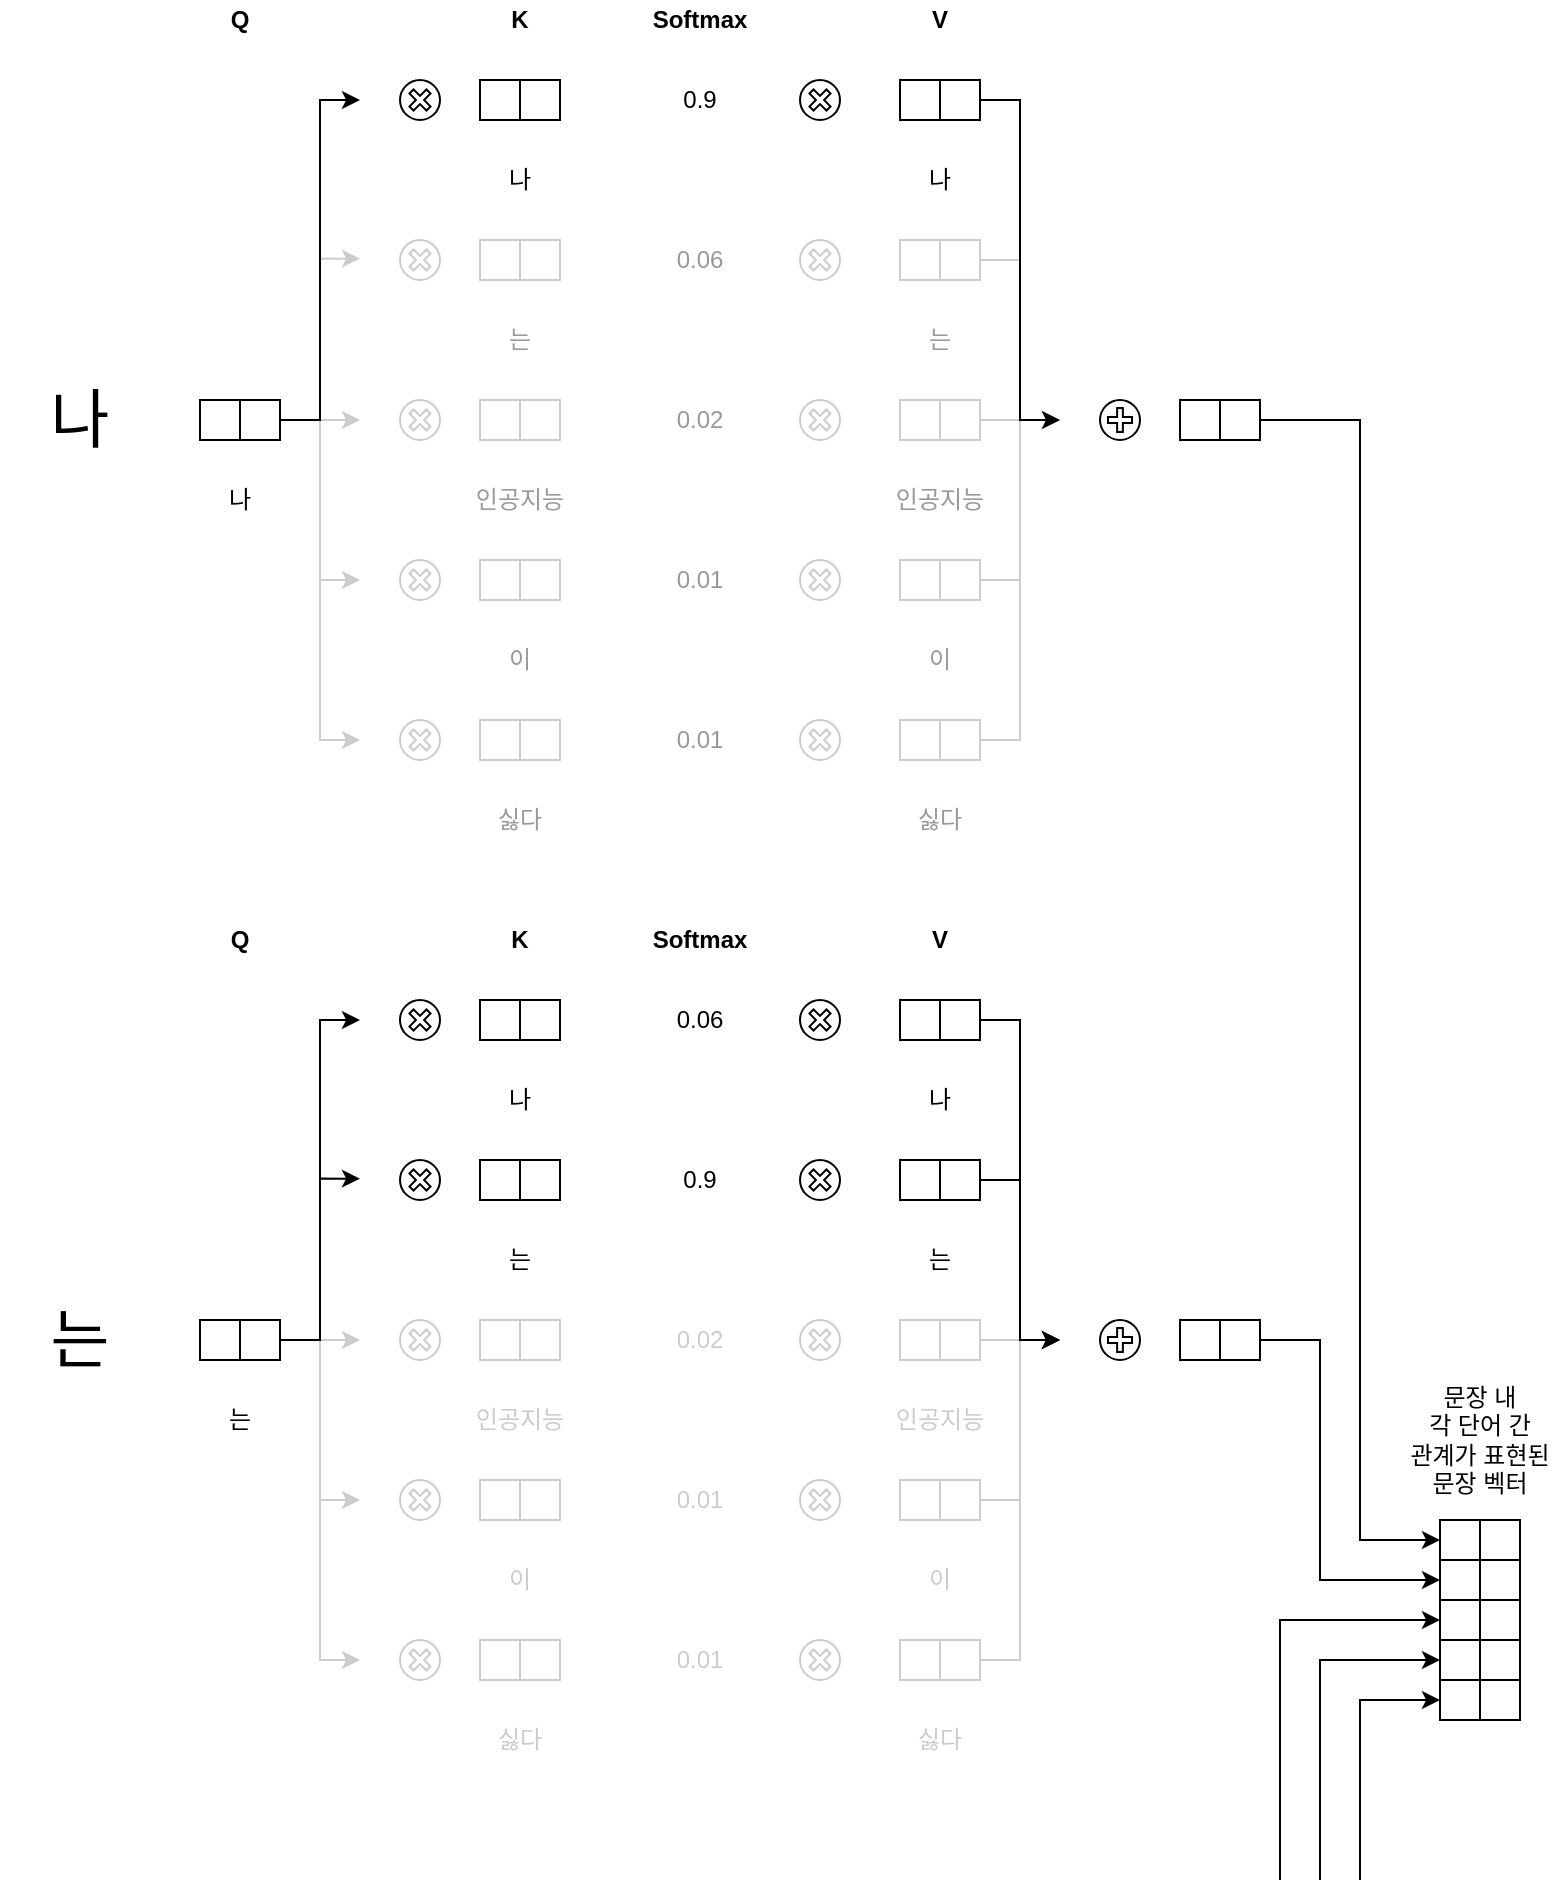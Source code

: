 <mxfile version="12.9.12"><diagram id="gSFtgMqGi9ohHK26Lygv" name="Page-1"><mxGraphModel dx="1527" dy="343" grid="1" gridSize="10" guides="1" tooltips="1" connect="1" arrows="1" fold="1" page="1" pageScale="1" pageWidth="850" pageHeight="1100" math="0" shadow="0"><root><mxCell id="0"/><mxCell id="1" parent="0"/><mxCell id="Qm2T9JlyRPmXL9uz5Jr--377" style="edgeStyle=orthogonalEdgeStyle;rounded=0;orthogonalLoop=1;jettySize=auto;html=1;exitX=1;exitY=0.5;exitDx=0;exitDy=0;entryX=0;entryY=0.5;entryDx=0;entryDy=0;fontColor=#B3B3B3;" parent="1" source="Qm2T9JlyRPmXL9uz5Jr--237" target="Qm2T9JlyRPmXL9uz5Jr--498" edge="1"><mxGeometry relative="1" as="geometry"><mxPoint x="650" y="930" as="targetPoint"/><Array as="points"><mxPoint x="620" y="1050"/><mxPoint x="620" y="1170"/></Array></mxGeometry></mxCell><mxCell id="Qm2T9JlyRPmXL9uz5Jr--313" value="" style="rounded=0;whiteSpace=wrap;html=1;fillColor=#FFFFFF;" parent="1" vertex="1"><mxGeometry x="200" y="420" width="20" height="20" as="geometry"/></mxCell><mxCell id="Qm2T9JlyRPmXL9uz5Jr--314" value="" style="rounded=0;whiteSpace=wrap;html=1;" parent="1" vertex="1"><mxGeometry x="220" y="420" width="20" height="20" as="geometry"/></mxCell><mxCell id="Qm2T9JlyRPmXL9uz5Jr--316" value="나" style="text;html=1;strokeColor=none;fillColor=none;align=center;verticalAlign=middle;whiteSpace=wrap;rounded=0;" parent="1" vertex="1"><mxGeometry x="200" y="460" width="40" height="20" as="geometry"/></mxCell><mxCell id="Qm2T9JlyRPmXL9uz5Jr--317" value="" style="shape=mxgraph.bpmn.shape;html=1;verticalLabelPosition=bottom;labelBackgroundColor=#ffffff;verticalAlign=top;align=center;perimeter=ellipsePerimeter;outlineConnect=0;outline=standard;symbol=parallelMultiple;strokeColor=#000000;fillColor=none;fontColor=#B3B3B3;rotation=-45;" parent="1" vertex="1"><mxGeometry x="160" y="420" width="20" height="20" as="geometry"/></mxCell><mxCell id="Qm2T9JlyRPmXL9uz5Jr--318" value="인공지능" style="text;html=1;strokeColor=none;fillColor=none;align=center;verticalAlign=middle;whiteSpace=wrap;rounded=0;fontColor=#999999;" parent="1" vertex="1"><mxGeometry x="190" y="620" width="60" height="20" as="geometry"/></mxCell><mxCell id="Qm2T9JlyRPmXL9uz5Jr--319" value="" style="rounded=0;whiteSpace=wrap;html=1;fontColor=#999999;strokeColor=#CCCCCC;" parent="1" vertex="1"><mxGeometry x="200" y="580" width="20" height="20" as="geometry"/></mxCell><mxCell id="Qm2T9JlyRPmXL9uz5Jr--320" value="" style="rounded=0;whiteSpace=wrap;html=1;fillColor=#FFFFFF;fontColor=#999999;strokeColor=#CCCCCC;" parent="1" vertex="1"><mxGeometry x="220" y="580" width="20" height="20" as="geometry"/></mxCell><mxCell id="Qm2T9JlyRPmXL9uz5Jr--322" value="" style="rounded=0;whiteSpace=wrap;html=1;fillColor=#FFFFFF;" parent="1" vertex="1"><mxGeometry x="60" y="580" width="20" height="20" as="geometry"/></mxCell><mxCell id="Qm2T9JlyRPmXL9uz5Jr--509" style="edgeStyle=orthogonalEdgeStyle;rounded=0;orthogonalLoop=1;jettySize=auto;html=1;exitX=1;exitY=0.5;exitDx=0;exitDy=0;fontColor=#999999;strokeColor=#CCCCCC;" parent="1" source="Qm2T9JlyRPmXL9uz5Jr--323" edge="1"><mxGeometry relative="1" as="geometry"><mxPoint x="140" y="590" as="targetPoint"/></mxGeometry></mxCell><mxCell id="Qm2T9JlyRPmXL9uz5Jr--510" style="edgeStyle=orthogonalEdgeStyle;rounded=0;orthogonalLoop=1;jettySize=auto;html=1;exitX=1;exitY=0.5;exitDx=0;exitDy=0;fontColor=#999999;strokeColor=#CCCCCC;" parent="1" source="Qm2T9JlyRPmXL9uz5Jr--323" edge="1"><mxGeometry relative="1" as="geometry"><mxPoint x="140" y="670" as="targetPoint"/><Array as="points"><mxPoint x="120" y="590"/><mxPoint x="120" y="670"/></Array></mxGeometry></mxCell><mxCell id="oG_ydpBME9hffRBlXGH4-36" style="edgeStyle=orthogonalEdgeStyle;rounded=0;orthogonalLoop=1;jettySize=auto;html=1;exitX=1;exitY=0.5;exitDx=0;exitDy=0;fontSize=12;fontColor=#999999;strokeColor=#CCCCCC;" parent="1" source="Qm2T9JlyRPmXL9uz5Jr--323" edge="1"><mxGeometry relative="1" as="geometry"><mxPoint x="140" y="509.333" as="targetPoint"/><Array as="points"><mxPoint x="120" y="590"/><mxPoint x="120" y="509"/></Array></mxGeometry></mxCell><mxCell id="oG_ydpBME9hffRBlXGH4-46" style="edgeStyle=orthogonalEdgeStyle;rounded=0;orthogonalLoop=1;jettySize=auto;html=1;exitX=1;exitY=0.5;exitDx=0;exitDy=0;fontSize=12;fontColor=#999999;strokeColor=#CCCCCC;" parent="1" source="Qm2T9JlyRPmXL9uz5Jr--323" edge="1"><mxGeometry relative="1" as="geometry"><mxPoint x="140" y="750" as="targetPoint"/><Array as="points"><mxPoint x="120" y="590"/><mxPoint x="120" y="750"/></Array></mxGeometry></mxCell><mxCell id="Qm2T9JlyRPmXL9uz5Jr--323" value="" style="rounded=0;whiteSpace=wrap;html=1;" parent="1" vertex="1"><mxGeometry x="80" y="580" width="20" height="20" as="geometry"/></mxCell><mxCell id="Qm2T9JlyRPmXL9uz5Jr--325" value="나" style="text;html=1;strokeColor=none;fillColor=none;align=center;verticalAlign=middle;whiteSpace=wrap;rounded=0;" parent="1" vertex="1"><mxGeometry x="60" y="620" width="40" height="20" as="geometry"/></mxCell><mxCell id="Qm2T9JlyRPmXL9uz5Jr--326" value="" style="shape=mxgraph.bpmn.shape;html=1;verticalLabelPosition=bottom;labelBackgroundColor=#ffffff;verticalAlign=top;align=center;perimeter=ellipsePerimeter;outlineConnect=0;outline=standard;symbol=parallelMultiple;strokeColor=#CCCCCC;fillColor=none;fontColor=#999999;rotation=-45;" parent="1" vertex="1"><mxGeometry x="160" y="580" width="20" height="20" as="geometry"/></mxCell><mxCell id="Qm2T9JlyRPmXL9uz5Jr--327" value="Q" style="text;html=1;strokeColor=none;fillColor=none;align=center;verticalAlign=middle;whiteSpace=wrap;rounded=0;fontStyle=1" parent="1" vertex="1"><mxGeometry x="60" y="380" width="40" height="20" as="geometry"/></mxCell><mxCell id="Qm2T9JlyRPmXL9uz5Jr--328" value="K" style="text;html=1;strokeColor=none;fillColor=none;align=center;verticalAlign=middle;whiteSpace=wrap;rounded=0;fontStyle=1" parent="1" vertex="1"><mxGeometry x="200" y="380" width="40" height="20" as="geometry"/></mxCell><mxCell id="Qm2T9JlyRPmXL9uz5Jr--329" value="0.9" style="text;html=1;strokeColor=none;fillColor=none;align=center;verticalAlign=middle;whiteSpace=wrap;rounded=0;" parent="1" vertex="1"><mxGeometry x="280" y="420" width="60" height="20" as="geometry"/></mxCell><mxCell id="Qm2T9JlyRPmXL9uz5Jr--330" value="0.02" style="text;html=1;strokeColor=none;fillColor=none;align=center;verticalAlign=middle;whiteSpace=wrap;rounded=0;fontColor=#999999;" parent="1" vertex="1"><mxGeometry x="280" y="580" width="60" height="20" as="geometry"/></mxCell><mxCell id="Qm2T9JlyRPmXL9uz5Jr--331" value="Softmax" style="text;html=1;strokeColor=none;fillColor=none;align=center;verticalAlign=middle;whiteSpace=wrap;rounded=0;fontStyle=1" parent="1" vertex="1"><mxGeometry x="280" y="380" width="60" height="20" as="geometry"/></mxCell><mxCell id="Qm2T9JlyRPmXL9uz5Jr--333" value="" style="rounded=0;whiteSpace=wrap;html=1;fillColor=#FFFFFF;" parent="1" vertex="1"><mxGeometry x="410" y="420" width="20" height="20" as="geometry"/></mxCell><mxCell id="Qm2T9JlyRPmXL9uz5Jr--335" value="" style="rounded=0;whiteSpace=wrap;html=1;fillColor=#FFFFFF;" parent="1" vertex="1"><mxGeometry x="430" y="420" width="20" height="20" as="geometry"/></mxCell><mxCell id="Qm2T9JlyRPmXL9uz5Jr--336" value="나" style="text;html=1;strokeColor=none;fillColor=none;align=center;verticalAlign=middle;whiteSpace=wrap;rounded=0;" parent="1" vertex="1"><mxGeometry x="410" y="460" width="40" height="20" as="geometry"/></mxCell><mxCell id="Qm2T9JlyRPmXL9uz5Jr--337" value="" style="shape=mxgraph.bpmn.shape;html=1;verticalLabelPosition=bottom;labelBackgroundColor=#ffffff;verticalAlign=top;align=center;perimeter=ellipsePerimeter;outlineConnect=0;outline=standard;symbol=parallelMultiple;strokeColor=#000000;fillColor=none;fontColor=#B3B3B3;rotation=-45;" parent="1" vertex="1"><mxGeometry x="360" y="420" width="20" height="20" as="geometry"/></mxCell><mxCell id="Qm2T9JlyRPmXL9uz5Jr--338" value="인공지능" style="text;html=1;strokeColor=none;fillColor=none;align=center;verticalAlign=middle;whiteSpace=wrap;rounded=0;fontColor=#999999;" parent="1" vertex="1"><mxGeometry x="400" y="620" width="60" height="20" as="geometry"/></mxCell><mxCell id="Qm2T9JlyRPmXL9uz5Jr--340" value="" style="rounded=0;whiteSpace=wrap;html=1;fillColor=#FFFFFF;fontColor=#999999;strokeColor=#CCCCCC;" parent="1" vertex="1"><mxGeometry x="410" y="580" width="20" height="20" as="geometry"/></mxCell><mxCell id="Qm2T9JlyRPmXL9uz5Jr--341" style="edgeStyle=orthogonalEdgeStyle;rounded=0;orthogonalLoop=1;jettySize=auto;html=1;exitX=1;exitY=0.5;exitDx=0;exitDy=0;fontColor=#999999;strokeColor=#CCCCCC;" parent="1" source="Qm2T9JlyRPmXL9uz5Jr--342" edge="1"><mxGeometry relative="1" as="geometry"><mxPoint x="490" y="590.103" as="targetPoint"/></mxGeometry></mxCell><mxCell id="Qm2T9JlyRPmXL9uz5Jr--342" value="" style="rounded=0;whiteSpace=wrap;html=1;fillColor=#FFFFFF;fontColor=#999999;strokeColor=#CCCCCC;" parent="1" vertex="1"><mxGeometry x="430" y="580" width="20" height="20" as="geometry"/></mxCell><mxCell id="Qm2T9JlyRPmXL9uz5Jr--343" value="" style="shape=mxgraph.bpmn.shape;html=1;verticalLabelPosition=bottom;labelBackgroundColor=#ffffff;verticalAlign=top;align=center;perimeter=ellipsePerimeter;outlineConnect=0;outline=standard;symbol=parallelMultiple;strokeColor=#CCCCCC;fillColor=none;fontColor=#999999;rotation=-45;" parent="1" vertex="1"><mxGeometry x="360" y="580" width="20" height="20" as="geometry"/></mxCell><mxCell id="Qm2T9JlyRPmXL9uz5Jr--344" value="V" style="text;html=1;strokeColor=none;fillColor=none;align=center;verticalAlign=middle;whiteSpace=wrap;rounded=0;fontStyle=1" parent="1" vertex="1"><mxGeometry x="410" y="380" width="40" height="20" as="geometry"/></mxCell><mxCell id="Qm2T9JlyRPmXL9uz5Jr--345" value="이" style="text;html=1;strokeColor=none;fillColor=none;align=center;verticalAlign=middle;whiteSpace=wrap;rounded=0;fontColor=#999999;" parent="1" vertex="1"><mxGeometry x="200" y="700" width="40" height="20" as="geometry"/></mxCell><mxCell id="Qm2T9JlyRPmXL9uz5Jr--346" value="" style="rounded=0;whiteSpace=wrap;html=1;fontColor=#999999;strokeColor=#CCCCCC;" parent="1" vertex="1"><mxGeometry x="200" y="660" width="20" height="20" as="geometry"/></mxCell><mxCell id="Qm2T9JlyRPmXL9uz5Jr--347" value="" style="rounded=0;whiteSpace=wrap;html=1;fontColor=#999999;strokeColor=#CCCCCC;" parent="1" vertex="1"><mxGeometry x="220" y="660" width="20" height="20" as="geometry"/></mxCell><mxCell id="Qm2T9JlyRPmXL9uz5Jr--353" value="" style="shape=mxgraph.bpmn.shape;html=1;verticalLabelPosition=bottom;labelBackgroundColor=#ffffff;verticalAlign=top;align=center;perimeter=ellipsePerimeter;outlineConnect=0;outline=standard;symbol=parallelMultiple;strokeColor=#CCCCCC;fillColor=none;fontColor=#999999;rotation=-45;" parent="1" vertex="1"><mxGeometry x="160" y="660" width="20" height="20" as="geometry"/></mxCell><mxCell id="Qm2T9JlyRPmXL9uz5Jr--354" value="0.01" style="text;html=1;strokeColor=none;fillColor=none;align=center;verticalAlign=middle;whiteSpace=wrap;rounded=0;fontColor=#999999;" parent="1" vertex="1"><mxGeometry x="280" y="660" width="60" height="20" as="geometry"/></mxCell><mxCell id="Qm2T9JlyRPmXL9uz5Jr--355" value="이" style="text;html=1;strokeColor=none;fillColor=none;align=center;verticalAlign=middle;whiteSpace=wrap;rounded=0;fontColor=#999999;" parent="1" vertex="1"><mxGeometry x="410" y="700" width="40" height="20" as="geometry"/></mxCell><mxCell id="Qm2T9JlyRPmXL9uz5Jr--357" value="" style="rounded=0;whiteSpace=wrap;html=1;fillColor=#FFFFFF;fontColor=#999999;strokeColor=#CCCCCC;" parent="1" vertex="1"><mxGeometry x="410" y="660" width="20" height="20" as="geometry"/></mxCell><mxCell id="Qm2T9JlyRPmXL9uz5Jr--358" style="edgeStyle=orthogonalEdgeStyle;rounded=0;orthogonalLoop=1;jettySize=auto;html=1;exitX=1;exitY=0.5;exitDx=0;exitDy=0;fontColor=#999999;strokeColor=#CCCCCC;" parent="1" source="Qm2T9JlyRPmXL9uz5Jr--359" edge="1"><mxGeometry relative="1" as="geometry"><mxPoint x="490" y="590" as="targetPoint"/><Array as="points"><mxPoint x="470" y="670"/><mxPoint x="470" y="590"/></Array></mxGeometry></mxCell><mxCell id="Qm2T9JlyRPmXL9uz5Jr--359" value="" style="rounded=0;whiteSpace=wrap;html=1;fillColor=#FFFFFF;fontColor=#999999;strokeColor=#CCCCCC;" parent="1" vertex="1"><mxGeometry x="430" y="660" width="20" height="20" as="geometry"/></mxCell><mxCell id="Qm2T9JlyRPmXL9uz5Jr--360" value="" style="shape=mxgraph.bpmn.shape;html=1;verticalLabelPosition=bottom;labelBackgroundColor=#ffffff;verticalAlign=top;align=center;perimeter=ellipsePerimeter;outlineConnect=0;outline=standard;symbol=parallelMultiple;strokeColor=#CCCCCC;fillColor=none;fontColor=#999999;rotation=-45;" parent="1" vertex="1"><mxGeometry x="360" y="660" width="20" height="20" as="geometry"/></mxCell><mxCell id="Qm2T9JlyRPmXL9uz5Jr--362" value="" style="rounded=0;whiteSpace=wrap;html=1;fillColor=#FFFFFF;" parent="1" vertex="1"><mxGeometry x="550" y="580" width="20" height="20" as="geometry"/></mxCell><mxCell id="Qm2T9JlyRPmXL9uz5Jr--376" style="edgeStyle=orthogonalEdgeStyle;rounded=0;orthogonalLoop=1;jettySize=auto;html=1;exitX=1;exitY=0.5;exitDx=0;exitDy=0;entryX=0;entryY=0.5;entryDx=0;entryDy=0;fontColor=#B3B3B3;" parent="1" source="Qm2T9JlyRPmXL9uz5Jr--363" target="Qm2T9JlyRPmXL9uz5Jr--501" edge="1"><mxGeometry relative="1" as="geometry"><mxPoint x="650" y="910" as="targetPoint"/><Array as="points"><mxPoint x="640" y="590"/><mxPoint x="640" y="1150"/></Array></mxGeometry></mxCell><mxCell id="Qm2T9JlyRPmXL9uz5Jr--363" value="" style="rounded=0;whiteSpace=wrap;html=1;fillColor=#FFFFFF;" parent="1" vertex="1"><mxGeometry x="570" y="580" width="20" height="20" as="geometry"/></mxCell><mxCell id="Qm2T9JlyRPmXL9uz5Jr--364" value="" style="shape=mxgraph.bpmn.shape;html=1;verticalLabelPosition=bottom;labelBackgroundColor=#ffffff;verticalAlign=top;align=center;perimeter=ellipsePerimeter;outlineConnect=0;outline=standard;symbol=parallelMultiple;strokeColor=#000000;fillColor=none;fontColor=#B3B3B3;" parent="1" vertex="1"><mxGeometry x="510" y="580" width="20" height="20" as="geometry"/></mxCell><mxCell id="Qm2T9JlyRPmXL9uz5Jr--365" value="&lt;span style=&quot;font-size: 32px&quot;&gt;나&lt;/span&gt;" style="text;html=1;strokeColor=none;fillColor=none;align=center;verticalAlign=middle;whiteSpace=wrap;rounded=0;" parent="1" vertex="1"><mxGeometry x="-40" y="570" width="80" height="40" as="geometry"/></mxCell><mxCell id="Qm2T9JlyRPmXL9uz5Jr--494" value="문장 내&lt;br&gt;각 단어 간&lt;br&gt;관계가 표현된&lt;br&gt;문장 벡터" style="text;html=1;strokeColor=none;fillColor=none;align=center;verticalAlign=middle;whiteSpace=wrap;rounded=0;fontStyle=0" parent="1" vertex="1"><mxGeometry x="660" y="1060" width="80" height="80" as="geometry"/></mxCell><mxCell id="oG_ydpBME9hffRBlXGH4-27" value="" style="shape=mxgraph.bpmn.shape;html=1;verticalLabelPosition=bottom;labelBackgroundColor=#ffffff;verticalAlign=top;align=center;perimeter=ellipsePerimeter;outlineConnect=0;outline=standard;symbol=parallelMultiple;strokeColor=#CCCCCC;fillColor=none;fontColor=#999999;rotation=-45;" parent="1" vertex="1"><mxGeometry x="160" y="500" width="20" height="20" as="geometry"/></mxCell><mxCell id="oG_ydpBME9hffRBlXGH4-28" value="" style="rounded=0;whiteSpace=wrap;html=1;fontColor=#999999;strokeColor=#CCCCCC;" parent="1" vertex="1"><mxGeometry x="200" y="500" width="20" height="20" as="geometry"/></mxCell><mxCell id="oG_ydpBME9hffRBlXGH4-29" value="" style="rounded=0;whiteSpace=wrap;html=1;fillColor=#FFFFFF;fontColor=#999999;strokeColor=#CCCCCC;" parent="1" vertex="1"><mxGeometry x="220" y="500" width="20" height="20" as="geometry"/></mxCell><mxCell id="oG_ydpBME9hffRBlXGH4-30" value="0.06" style="text;html=1;strokeColor=none;fillColor=none;align=center;verticalAlign=middle;whiteSpace=wrap;rounded=0;fontColor=#999999;" parent="1" vertex="1"><mxGeometry x="280" y="500" width="60" height="20" as="geometry"/></mxCell><mxCell id="oG_ydpBME9hffRBlXGH4-31" value="" style="shape=mxgraph.bpmn.shape;html=1;verticalLabelPosition=bottom;labelBackgroundColor=#ffffff;verticalAlign=top;align=center;perimeter=ellipsePerimeter;outlineConnect=0;outline=standard;symbol=parallelMultiple;strokeColor=#CCCCCC;fillColor=none;fontColor=#999999;rotation=-45;" parent="1" vertex="1"><mxGeometry x="360" y="500" width="20" height="20" as="geometry"/></mxCell><mxCell id="oG_ydpBME9hffRBlXGH4-32" value="" style="rounded=0;whiteSpace=wrap;html=1;fillColor=#FFFFFF;fontColor=#999999;strokeColor=#CCCCCC;" parent="1" vertex="1"><mxGeometry x="410" y="500" width="20" height="20" as="geometry"/></mxCell><mxCell id="oG_ydpBME9hffRBlXGH4-48" style="edgeStyle=orthogonalEdgeStyle;rounded=0;orthogonalLoop=1;jettySize=auto;html=1;exitX=1;exitY=0.5;exitDx=0;exitDy=0;fontSize=12;fontColor=#999999;strokeColor=#CCCCCC;" parent="1" source="oG_ydpBME9hffRBlXGH4-33" edge="1"><mxGeometry relative="1" as="geometry"><mxPoint x="490.0" y="590" as="targetPoint"/><Array as="points"><mxPoint x="470" y="510"/><mxPoint x="470" y="590"/></Array></mxGeometry></mxCell><mxCell id="oG_ydpBME9hffRBlXGH4-33" value="" style="rounded=0;whiteSpace=wrap;html=1;fillColor=#FFFFFF;fontColor=#999999;strokeColor=#CCCCCC;" parent="1" vertex="1"><mxGeometry x="430" y="500" width="20" height="20" as="geometry"/></mxCell><mxCell id="oG_ydpBME9hffRBlXGH4-34" value="는" style="text;html=1;strokeColor=none;fillColor=none;align=center;verticalAlign=middle;whiteSpace=wrap;rounded=0;fontColor=#999999;" parent="1" vertex="1"><mxGeometry x="200" y="540" width="40" height="20" as="geometry"/></mxCell><mxCell id="oG_ydpBME9hffRBlXGH4-35" value="는" style="text;html=1;strokeColor=none;fillColor=none;align=center;verticalAlign=middle;whiteSpace=wrap;rounded=0;fontColor=#999999;" parent="1" vertex="1"><mxGeometry x="410" y="540" width="40" height="20" as="geometry"/></mxCell><mxCell id="oG_ydpBME9hffRBlXGH4-37" value="싫다" style="text;html=1;strokeColor=none;fillColor=none;align=center;verticalAlign=middle;whiteSpace=wrap;rounded=0;fontColor=#999999;" parent="1" vertex="1"><mxGeometry x="200" y="780" width="40" height="20" as="geometry"/></mxCell><mxCell id="oG_ydpBME9hffRBlXGH4-38" value="" style="rounded=0;whiteSpace=wrap;html=1;fontColor=#999999;strokeColor=#CCCCCC;" parent="1" vertex="1"><mxGeometry x="200" y="740" width="20" height="20" as="geometry"/></mxCell><mxCell id="oG_ydpBME9hffRBlXGH4-39" value="" style="rounded=0;whiteSpace=wrap;html=1;fontColor=#999999;strokeColor=#CCCCCC;" parent="1" vertex="1"><mxGeometry x="220" y="740" width="20" height="20" as="geometry"/></mxCell><mxCell id="oG_ydpBME9hffRBlXGH4-40" value="" style="shape=mxgraph.bpmn.shape;html=1;verticalLabelPosition=bottom;labelBackgroundColor=#ffffff;verticalAlign=top;align=center;perimeter=ellipsePerimeter;outlineConnect=0;outline=standard;symbol=parallelMultiple;strokeColor=#CCCCCC;fillColor=none;fontColor=#999999;rotation=-45;" parent="1" vertex="1"><mxGeometry x="160" y="740" width="20" height="20" as="geometry"/></mxCell><mxCell id="oG_ydpBME9hffRBlXGH4-41" value="0.01" style="text;html=1;strokeColor=none;fillColor=none;align=center;verticalAlign=middle;whiteSpace=wrap;rounded=0;fontColor=#999999;" parent="1" vertex="1"><mxGeometry x="280" y="740" width="60" height="20" as="geometry"/></mxCell><mxCell id="oG_ydpBME9hffRBlXGH4-42" value="싫다" style="text;html=1;strokeColor=none;fillColor=none;align=center;verticalAlign=middle;whiteSpace=wrap;rounded=0;fontColor=#999999;" parent="1" vertex="1"><mxGeometry x="410" y="780" width="40" height="20" as="geometry"/></mxCell><mxCell id="oG_ydpBME9hffRBlXGH4-43" value="" style="rounded=0;whiteSpace=wrap;html=1;fillColor=#FFFFFF;fontColor=#999999;strokeColor=#CCCCCC;" parent="1" vertex="1"><mxGeometry x="410" y="740" width="20" height="20" as="geometry"/></mxCell><mxCell id="oG_ydpBME9hffRBlXGH4-47" style="edgeStyle=orthogonalEdgeStyle;rounded=0;orthogonalLoop=1;jettySize=auto;html=1;exitX=1;exitY=0.5;exitDx=0;exitDy=0;fontSize=12;fontColor=#999999;strokeColor=#CCCCCC;" parent="1" source="oG_ydpBME9hffRBlXGH4-44" edge="1"><mxGeometry relative="1" as="geometry"><mxPoint x="490.0" y="590" as="targetPoint"/><Array as="points"><mxPoint x="470" y="750"/><mxPoint x="470" y="590"/></Array></mxGeometry></mxCell><mxCell id="oG_ydpBME9hffRBlXGH4-44" value="" style="rounded=0;whiteSpace=wrap;html=1;fillColor=#FFFFFF;fontColor=#999999;strokeColor=#CCCCCC;" parent="1" vertex="1"><mxGeometry x="430" y="740" width="20" height="20" as="geometry"/></mxCell><mxCell id="oG_ydpBME9hffRBlXGH4-45" value="" style="shape=mxgraph.bpmn.shape;html=1;verticalLabelPosition=bottom;labelBackgroundColor=#ffffff;verticalAlign=top;align=center;perimeter=ellipsePerimeter;outlineConnect=0;outline=standard;symbol=parallelMultiple;strokeColor=#CCCCCC;fillColor=none;fontColor=#999999;rotation=-45;" parent="1" vertex="1"><mxGeometry x="360" y="740" width="20" height="20" as="geometry"/></mxCell><mxCell id="oG_ydpBME9hffRBlXGH4-115" value="" style="rounded=0;whiteSpace=wrap;html=1;fillColor=#FFFFFF;" parent="1" vertex="1"><mxGeometry x="200" y="880" width="20" height="20" as="geometry"/></mxCell><mxCell id="oG_ydpBME9hffRBlXGH4-116" value="" style="rounded=0;whiteSpace=wrap;html=1;" parent="1" vertex="1"><mxGeometry x="220" y="880" width="20" height="20" as="geometry"/></mxCell><mxCell id="oG_ydpBME9hffRBlXGH4-117" value="나" style="text;html=1;strokeColor=none;fillColor=none;align=center;verticalAlign=middle;whiteSpace=wrap;rounded=0;" parent="1" vertex="1"><mxGeometry x="200" y="920" width="40" height="20" as="geometry"/></mxCell><mxCell id="oG_ydpBME9hffRBlXGH4-118" value="" style="shape=mxgraph.bpmn.shape;html=1;verticalLabelPosition=bottom;labelBackgroundColor=#ffffff;verticalAlign=top;align=center;perimeter=ellipsePerimeter;outlineConnect=0;outline=standard;symbol=parallelMultiple;strokeColor=#000000;fillColor=none;fontColor=#B3B3B3;rotation=-45;" parent="1" vertex="1"><mxGeometry x="160" y="880" width="20" height="20" as="geometry"/></mxCell><mxCell id="oG_ydpBME9hffRBlXGH4-119" value="인공지능" style="text;html=1;strokeColor=none;fillColor=none;align=center;verticalAlign=middle;whiteSpace=wrap;rounded=0;fontColor=#CCCCCC;" parent="1" vertex="1"><mxGeometry x="190" y="1080" width="60" height="20" as="geometry"/></mxCell><mxCell id="oG_ydpBME9hffRBlXGH4-120" value="" style="rounded=0;whiteSpace=wrap;html=1;strokeColor=#CCCCCC;fontColor=#CCCCCC;" parent="1" vertex="1"><mxGeometry x="200" y="1040" width="20" height="20" as="geometry"/></mxCell><mxCell id="oG_ydpBME9hffRBlXGH4-121" value="" style="rounded=0;whiteSpace=wrap;html=1;fillColor=#FFFFFF;strokeColor=#CCCCCC;fontColor=#CCCCCC;" parent="1" vertex="1"><mxGeometry x="220" y="1040" width="20" height="20" as="geometry"/></mxCell><mxCell id="oG_ydpBME9hffRBlXGH4-122" value="" style="rounded=0;whiteSpace=wrap;html=1;fillColor=#FFFFFF;strokeColor=#000000;" parent="1" vertex="1"><mxGeometry x="60" y="1040" width="20" height="20" as="geometry"/></mxCell><mxCell id="oG_ydpBME9hffRBlXGH4-124" style="edgeStyle=orthogonalEdgeStyle;rounded=0;orthogonalLoop=1;jettySize=auto;html=1;exitX=1;exitY=0.5;exitDx=0;exitDy=0;fontColor=#CCCCCC;strokeColor=#CCCCCC;" parent="1" source="oG_ydpBME9hffRBlXGH4-128" edge="1"><mxGeometry relative="1" as="geometry"><mxPoint x="140" y="1050" as="targetPoint"/></mxGeometry></mxCell><mxCell id="oG_ydpBME9hffRBlXGH4-125" style="edgeStyle=orthogonalEdgeStyle;rounded=0;orthogonalLoop=1;jettySize=auto;html=1;exitX=1;exitY=0.5;exitDx=0;exitDy=0;fontColor=#CCCCCC;strokeColor=#CCCCCC;" parent="1" source="oG_ydpBME9hffRBlXGH4-128" edge="1"><mxGeometry relative="1" as="geometry"><mxPoint x="140" y="1130" as="targetPoint"/><Array as="points"><mxPoint x="120" y="1050"/><mxPoint x="120" y="1130"/></Array></mxGeometry></mxCell><mxCell id="oG_ydpBME9hffRBlXGH4-127" style="edgeStyle=orthogonalEdgeStyle;rounded=0;orthogonalLoop=1;jettySize=auto;html=1;exitX=1;exitY=0.5;exitDx=0;exitDy=0;fontSize=12;strokeColor=#CCCCCC;fontColor=#CCCCCC;" parent="1" source="oG_ydpBME9hffRBlXGH4-128" edge="1"><mxGeometry relative="1" as="geometry"><mxPoint x="140" y="1210" as="targetPoint"/><Array as="points"><mxPoint x="120" y="1050"/><mxPoint x="120" y="1210"/></Array></mxGeometry></mxCell><mxCell id="oG_ydpBME9hffRBlXGH4-128" value="" style="rounded=0;whiteSpace=wrap;html=1;strokeColor=#000000;" parent="1" vertex="1"><mxGeometry x="80" y="1040" width="20" height="20" as="geometry"/></mxCell><mxCell id="oG_ydpBME9hffRBlXGH4-129" value="는" style="text;html=1;strokeColor=none;fillColor=none;align=center;verticalAlign=middle;whiteSpace=wrap;rounded=0;" parent="1" vertex="1"><mxGeometry x="60" y="1080" width="40" height="20" as="geometry"/></mxCell><mxCell id="oG_ydpBME9hffRBlXGH4-130" value="" style="shape=mxgraph.bpmn.shape;html=1;verticalLabelPosition=bottom;labelBackgroundColor=#ffffff;verticalAlign=top;align=center;perimeter=ellipsePerimeter;outlineConnect=0;outline=standard;symbol=parallelMultiple;strokeColor=#CCCCCC;fillColor=none;fontColor=#CCCCCC;rotation=-45;" parent="1" vertex="1"><mxGeometry x="160" y="1040" width="20" height="20" as="geometry"/></mxCell><mxCell id="oG_ydpBME9hffRBlXGH4-131" value="Q" style="text;html=1;strokeColor=none;fillColor=none;align=center;verticalAlign=middle;whiteSpace=wrap;rounded=0;fontStyle=1" parent="1" vertex="1"><mxGeometry x="60" y="840" width="40" height="20" as="geometry"/></mxCell><mxCell id="oG_ydpBME9hffRBlXGH4-132" value="K" style="text;html=1;strokeColor=none;fillColor=none;align=center;verticalAlign=middle;whiteSpace=wrap;rounded=0;fontStyle=1" parent="1" vertex="1"><mxGeometry x="200" y="840" width="40" height="20" as="geometry"/></mxCell><mxCell id="oG_ydpBME9hffRBlXGH4-133" value="0.06" style="text;html=1;strokeColor=none;fillColor=none;align=center;verticalAlign=middle;whiteSpace=wrap;rounded=0;" parent="1" vertex="1"><mxGeometry x="280" y="880" width="60" height="20" as="geometry"/></mxCell><mxCell id="oG_ydpBME9hffRBlXGH4-134" value="0.02" style="text;html=1;strokeColor=none;fillColor=none;align=center;verticalAlign=middle;whiteSpace=wrap;rounded=0;fontColor=#CCCCCC;" parent="1" vertex="1"><mxGeometry x="280" y="1040" width="60" height="20" as="geometry"/></mxCell><mxCell id="oG_ydpBME9hffRBlXGH4-135" value="Softmax" style="text;html=1;strokeColor=none;fillColor=none;align=center;verticalAlign=middle;whiteSpace=wrap;rounded=0;fontStyle=1" parent="1" vertex="1"><mxGeometry x="280" y="840" width="60" height="20" as="geometry"/></mxCell><mxCell id="oG_ydpBME9hffRBlXGH4-136" value="" style="rounded=0;whiteSpace=wrap;html=1;fillColor=#FFFFFF;" parent="1" vertex="1"><mxGeometry x="410" y="880" width="20" height="20" as="geometry"/></mxCell><mxCell id="oG_ydpBME9hffRBlXGH4-138" value="" style="rounded=0;whiteSpace=wrap;html=1;fillColor=#FFFFFF;" parent="1" vertex="1"><mxGeometry x="430" y="880" width="20" height="20" as="geometry"/></mxCell><mxCell id="oG_ydpBME9hffRBlXGH4-139" value="나" style="text;html=1;strokeColor=none;fillColor=none;align=center;verticalAlign=middle;whiteSpace=wrap;rounded=0;" parent="1" vertex="1"><mxGeometry x="410" y="920" width="40" height="20" as="geometry"/></mxCell><mxCell id="oG_ydpBME9hffRBlXGH4-140" value="" style="shape=mxgraph.bpmn.shape;html=1;verticalLabelPosition=bottom;labelBackgroundColor=#ffffff;verticalAlign=top;align=center;perimeter=ellipsePerimeter;outlineConnect=0;outline=standard;symbol=parallelMultiple;strokeColor=#000000;fillColor=none;fontColor=#B3B3B3;rotation=-45;" parent="1" vertex="1"><mxGeometry x="360" y="880" width="20" height="20" as="geometry"/></mxCell><mxCell id="oG_ydpBME9hffRBlXGH4-141" value="인공지능" style="text;html=1;strokeColor=none;fillColor=none;align=center;verticalAlign=middle;whiteSpace=wrap;rounded=0;fontColor=#CCCCCC;" parent="1" vertex="1"><mxGeometry x="400" y="1080" width="60" height="20" as="geometry"/></mxCell><mxCell id="oG_ydpBME9hffRBlXGH4-142" value="" style="rounded=0;whiteSpace=wrap;html=1;fillColor=#FFFFFF;strokeColor=#CCCCCC;fontColor=#CCCCCC;" parent="1" vertex="1"><mxGeometry x="410" y="1040" width="20" height="20" as="geometry"/></mxCell><mxCell id="oG_ydpBME9hffRBlXGH4-143" style="edgeStyle=orthogonalEdgeStyle;rounded=0;orthogonalLoop=1;jettySize=auto;html=1;exitX=1;exitY=0.5;exitDx=0;exitDy=0;fontColor=#CCCCCC;strokeColor=#CCCCCC;" parent="1" source="oG_ydpBME9hffRBlXGH4-144" edge="1"><mxGeometry relative="1" as="geometry"><mxPoint x="490" y="1050.103" as="targetPoint"/></mxGeometry></mxCell><mxCell id="oG_ydpBME9hffRBlXGH4-144" value="" style="rounded=0;whiteSpace=wrap;html=1;fillColor=#FFFFFF;strokeColor=#CCCCCC;fontColor=#CCCCCC;" parent="1" vertex="1"><mxGeometry x="430" y="1040" width="20" height="20" as="geometry"/></mxCell><mxCell id="oG_ydpBME9hffRBlXGH4-145" value="" style="shape=mxgraph.bpmn.shape;html=1;verticalLabelPosition=bottom;labelBackgroundColor=#ffffff;verticalAlign=top;align=center;perimeter=ellipsePerimeter;outlineConnect=0;outline=standard;symbol=parallelMultiple;strokeColor=#CCCCCC;fillColor=none;fontColor=#CCCCCC;rotation=-45;" parent="1" vertex="1"><mxGeometry x="360" y="1040" width="20" height="20" as="geometry"/></mxCell><mxCell id="oG_ydpBME9hffRBlXGH4-146" value="V" style="text;html=1;strokeColor=none;fillColor=none;align=center;verticalAlign=middle;whiteSpace=wrap;rounded=0;fontStyle=1" parent="1" vertex="1"><mxGeometry x="410" y="840" width="40" height="20" as="geometry"/></mxCell><mxCell id="oG_ydpBME9hffRBlXGH4-147" value="이" style="text;html=1;strokeColor=none;fillColor=none;align=center;verticalAlign=middle;whiteSpace=wrap;rounded=0;fontColor=#CCCCCC;" parent="1" vertex="1"><mxGeometry x="200" y="1160" width="40" height="20" as="geometry"/></mxCell><mxCell id="oG_ydpBME9hffRBlXGH4-148" value="" style="rounded=0;whiteSpace=wrap;html=1;strokeColor=#CCCCCC;fontColor=#CCCCCC;" parent="1" vertex="1"><mxGeometry x="200" y="1120" width="20" height="20" as="geometry"/></mxCell><mxCell id="oG_ydpBME9hffRBlXGH4-149" value="" style="rounded=0;whiteSpace=wrap;html=1;strokeColor=#CCCCCC;fontColor=#CCCCCC;" parent="1" vertex="1"><mxGeometry x="220" y="1120" width="20" height="20" as="geometry"/></mxCell><mxCell id="oG_ydpBME9hffRBlXGH4-150" value="" style="shape=mxgraph.bpmn.shape;html=1;verticalLabelPosition=bottom;labelBackgroundColor=#ffffff;verticalAlign=top;align=center;perimeter=ellipsePerimeter;outlineConnect=0;outline=standard;symbol=parallelMultiple;strokeColor=#CCCCCC;fillColor=none;fontColor=#CCCCCC;rotation=-45;" parent="1" vertex="1"><mxGeometry x="160" y="1120" width="20" height="20" as="geometry"/></mxCell><mxCell id="oG_ydpBME9hffRBlXGH4-151" value="0.01" style="text;html=1;strokeColor=none;fillColor=none;align=center;verticalAlign=middle;whiteSpace=wrap;rounded=0;fontColor=#CCCCCC;" parent="1" vertex="1"><mxGeometry x="280" y="1120" width="60" height="20" as="geometry"/></mxCell><mxCell id="oG_ydpBME9hffRBlXGH4-152" value="이" style="text;html=1;strokeColor=none;fillColor=none;align=center;verticalAlign=middle;whiteSpace=wrap;rounded=0;fontColor=#CCCCCC;" parent="1" vertex="1"><mxGeometry x="410" y="1160" width="40" height="20" as="geometry"/></mxCell><mxCell id="oG_ydpBME9hffRBlXGH4-153" value="" style="rounded=0;whiteSpace=wrap;html=1;fillColor=#FFFFFF;strokeColor=#CCCCCC;fontColor=#CCCCCC;" parent="1" vertex="1"><mxGeometry x="410" y="1120" width="20" height="20" as="geometry"/></mxCell><mxCell id="oG_ydpBME9hffRBlXGH4-154" style="edgeStyle=orthogonalEdgeStyle;rounded=0;orthogonalLoop=1;jettySize=auto;html=1;exitX=1;exitY=0.5;exitDx=0;exitDy=0;fontColor=#CCCCCC;strokeColor=#CCCCCC;" parent="1" source="oG_ydpBME9hffRBlXGH4-155" edge="1"><mxGeometry relative="1" as="geometry"><mxPoint x="490" y="1050" as="targetPoint"/><Array as="points"><mxPoint x="470" y="1130"/><mxPoint x="470" y="1050"/></Array></mxGeometry></mxCell><mxCell id="oG_ydpBME9hffRBlXGH4-155" value="" style="rounded=0;whiteSpace=wrap;html=1;fillColor=#FFFFFF;strokeColor=#CCCCCC;fontColor=#CCCCCC;" parent="1" vertex="1"><mxGeometry x="430" y="1120" width="20" height="20" as="geometry"/></mxCell><mxCell id="oG_ydpBME9hffRBlXGH4-156" value="" style="shape=mxgraph.bpmn.shape;html=1;verticalLabelPosition=bottom;labelBackgroundColor=#ffffff;verticalAlign=top;align=center;perimeter=ellipsePerimeter;outlineConnect=0;outline=standard;symbol=parallelMultiple;strokeColor=#CCCCCC;fillColor=none;fontColor=#CCCCCC;rotation=-45;" parent="1" vertex="1"><mxGeometry x="360" y="1120" width="20" height="20" as="geometry"/></mxCell><mxCell id="oG_ydpBME9hffRBlXGH4-157" value="" style="shape=mxgraph.bpmn.shape;html=1;verticalLabelPosition=bottom;labelBackgroundColor=#ffffff;verticalAlign=top;align=center;perimeter=ellipsePerimeter;outlineConnect=0;outline=standard;symbol=parallelMultiple;strokeColor=#000000;fillColor=none;fontColor=#B3B3B3;" parent="1" vertex="1"><mxGeometry x="510" y="1040" width="20" height="20" as="geometry"/></mxCell><mxCell id="oG_ydpBME9hffRBlXGH4-158" value="&lt;span style=&quot;font-size: 32px&quot;&gt;는&lt;/span&gt;" style="text;html=1;strokeColor=none;fillColor=none;align=center;verticalAlign=middle;whiteSpace=wrap;rounded=0;" parent="1" vertex="1"><mxGeometry x="-40" y="1030" width="80" height="40" as="geometry"/></mxCell><mxCell id="oG_ydpBME9hffRBlXGH4-159" value="" style="shape=mxgraph.bpmn.shape;html=1;verticalLabelPosition=bottom;labelBackgroundColor=#ffffff;verticalAlign=top;align=center;perimeter=ellipsePerimeter;outlineConnect=0;outline=standard;symbol=parallelMultiple;strokeColor=#000000;fillColor=none;fontColor=#B3B3B3;rotation=-45;" parent="1" vertex="1"><mxGeometry x="160" y="960" width="20" height="20" as="geometry"/></mxCell><mxCell id="oG_ydpBME9hffRBlXGH4-160" value="" style="rounded=0;whiteSpace=wrap;html=1;" parent="1" vertex="1"><mxGeometry x="200" y="960" width="20" height="20" as="geometry"/></mxCell><mxCell id="oG_ydpBME9hffRBlXGH4-161" value="" style="rounded=0;whiteSpace=wrap;html=1;fillColor=#FFFFFF;" parent="1" vertex="1"><mxGeometry x="220" y="960" width="20" height="20" as="geometry"/></mxCell><mxCell id="oG_ydpBME9hffRBlXGH4-162" value="0.9" style="text;html=1;strokeColor=none;fillColor=none;align=center;verticalAlign=middle;whiteSpace=wrap;rounded=0;" parent="1" vertex="1"><mxGeometry x="280" y="960" width="60" height="20" as="geometry"/></mxCell><mxCell id="oG_ydpBME9hffRBlXGH4-163" value="" style="shape=mxgraph.bpmn.shape;html=1;verticalLabelPosition=bottom;labelBackgroundColor=#ffffff;verticalAlign=top;align=center;perimeter=ellipsePerimeter;outlineConnect=0;outline=standard;symbol=parallelMultiple;strokeColor=#000000;fillColor=none;fontColor=#B3B3B3;rotation=-45;" parent="1" vertex="1"><mxGeometry x="360" y="960" width="20" height="20" as="geometry"/></mxCell><mxCell id="oG_ydpBME9hffRBlXGH4-164" value="" style="rounded=0;whiteSpace=wrap;html=1;fillColor=#FFFFFF;" parent="1" vertex="1"><mxGeometry x="410" y="960" width="20" height="20" as="geometry"/></mxCell><mxCell id="oG_ydpBME9hffRBlXGH4-166" value="" style="rounded=0;whiteSpace=wrap;html=1;fillColor=#FFFFFF;" parent="1" vertex="1"><mxGeometry x="430" y="960" width="20" height="20" as="geometry"/></mxCell><mxCell id="oG_ydpBME9hffRBlXGH4-167" value="는" style="text;html=1;strokeColor=none;fillColor=none;align=center;verticalAlign=middle;whiteSpace=wrap;rounded=0;" parent="1" vertex="1"><mxGeometry x="200" y="1000" width="40" height="20" as="geometry"/></mxCell><mxCell id="oG_ydpBME9hffRBlXGH4-168" value="는" style="text;html=1;strokeColor=none;fillColor=none;align=center;verticalAlign=middle;whiteSpace=wrap;rounded=0;" parent="1" vertex="1"><mxGeometry x="410" y="1000" width="40" height="20" as="geometry"/></mxCell><mxCell id="oG_ydpBME9hffRBlXGH4-169" value="싫다" style="text;html=1;strokeColor=none;fillColor=none;align=center;verticalAlign=middle;whiteSpace=wrap;rounded=0;fontColor=#CCCCCC;" parent="1" vertex="1"><mxGeometry x="200" y="1240" width="40" height="20" as="geometry"/></mxCell><mxCell id="oG_ydpBME9hffRBlXGH4-170" value="" style="rounded=0;whiteSpace=wrap;html=1;strokeColor=#CCCCCC;fontColor=#CCCCCC;" parent="1" vertex="1"><mxGeometry x="200" y="1200" width="20" height="20" as="geometry"/></mxCell><mxCell id="oG_ydpBME9hffRBlXGH4-171" value="" style="rounded=0;whiteSpace=wrap;html=1;strokeColor=#CCCCCC;fontColor=#CCCCCC;" parent="1" vertex="1"><mxGeometry x="220" y="1200" width="20" height="20" as="geometry"/></mxCell><mxCell id="oG_ydpBME9hffRBlXGH4-172" value="" style="shape=mxgraph.bpmn.shape;html=1;verticalLabelPosition=bottom;labelBackgroundColor=#ffffff;verticalAlign=top;align=center;perimeter=ellipsePerimeter;outlineConnect=0;outline=standard;symbol=parallelMultiple;strokeColor=#CCCCCC;fillColor=none;fontColor=#CCCCCC;rotation=-45;" parent="1" vertex="1"><mxGeometry x="160" y="1200" width="20" height="20" as="geometry"/></mxCell><mxCell id="oG_ydpBME9hffRBlXGH4-173" value="0.01" style="text;html=1;strokeColor=none;fillColor=none;align=center;verticalAlign=middle;whiteSpace=wrap;rounded=0;fontColor=#CCCCCC;" parent="1" vertex="1"><mxGeometry x="280" y="1200" width="60" height="20" as="geometry"/></mxCell><mxCell id="oG_ydpBME9hffRBlXGH4-174" value="싫다" style="text;html=1;strokeColor=none;fillColor=none;align=center;verticalAlign=middle;whiteSpace=wrap;rounded=0;fontColor=#CCCCCC;" parent="1" vertex="1"><mxGeometry x="410" y="1240" width="40" height="20" as="geometry"/></mxCell><mxCell id="oG_ydpBME9hffRBlXGH4-175" value="" style="rounded=0;whiteSpace=wrap;html=1;fillColor=#FFFFFF;strokeColor=#CCCCCC;fontColor=#CCCCCC;" parent="1" vertex="1"><mxGeometry x="410" y="1200" width="20" height="20" as="geometry"/></mxCell><mxCell id="oG_ydpBME9hffRBlXGH4-176" style="edgeStyle=orthogonalEdgeStyle;rounded=0;orthogonalLoop=1;jettySize=auto;html=1;exitX=1;exitY=0.5;exitDx=0;exitDy=0;fontSize=12;strokeColor=#CCCCCC;fontColor=#CCCCCC;" parent="1" source="oG_ydpBME9hffRBlXGH4-177" edge="1"><mxGeometry relative="1" as="geometry"><mxPoint x="490" y="1050" as="targetPoint"/><Array as="points"><mxPoint x="470" y="1210"/><mxPoint x="470" y="1050"/></Array></mxGeometry></mxCell><mxCell id="oG_ydpBME9hffRBlXGH4-177" value="" style="rounded=0;whiteSpace=wrap;html=1;fillColor=#FFFFFF;strokeColor=#CCCCCC;fontColor=#CCCCCC;" parent="1" vertex="1"><mxGeometry x="430" y="1200" width="20" height="20" as="geometry"/></mxCell><mxCell id="oG_ydpBME9hffRBlXGH4-178" value="" style="shape=mxgraph.bpmn.shape;html=1;verticalLabelPosition=bottom;labelBackgroundColor=#ffffff;verticalAlign=top;align=center;perimeter=ellipsePerimeter;outlineConnect=0;outline=standard;symbol=parallelMultiple;strokeColor=#CCCCCC;fillColor=none;fontColor=#CCCCCC;rotation=-45;" parent="1" vertex="1"><mxGeometry x="360" y="1200" width="20" height="20" as="geometry"/></mxCell><mxCell id="oG_ydpBME9hffRBlXGH4-179" value="" style="group" parent="1" vertex="1" connectable="0"><mxGeometry x="550" y="1040" width="40" height="20" as="geometry"/></mxCell><mxCell id="Qm2T9JlyRPmXL9uz5Jr--236" value="" style="rounded=0;whiteSpace=wrap;html=1;fillColor=#FFFFFF;" parent="oG_ydpBME9hffRBlXGH4-179" vertex="1"><mxGeometry width="20" height="20" as="geometry"/></mxCell><mxCell id="Qm2T9JlyRPmXL9uz5Jr--237" value="" style="rounded=0;whiteSpace=wrap;html=1;fillColor=#FFFFFF;" parent="oG_ydpBME9hffRBlXGH4-179" vertex="1"><mxGeometry x="20" width="20" height="20" as="geometry"/></mxCell><mxCell id="oG_ydpBME9hffRBlXGH4-184" value="" style="group" parent="1" vertex="1" connectable="0"><mxGeometry x="680" y="1140" width="40" height="100" as="geometry"/></mxCell><mxCell id="Qm2T9JlyRPmXL9uz5Jr--495" value="" style="rounded=0;whiteSpace=wrap;html=1;fillColor=#FFFFFF;" parent="oG_ydpBME9hffRBlXGH4-184" vertex="1"><mxGeometry x="20" y="40" width="20" height="20" as="geometry"/></mxCell><mxCell id="Qm2T9JlyRPmXL9uz5Jr--497" value="" style="rounded=0;whiteSpace=wrap;html=1;fillColor=#FFFFFF;" parent="oG_ydpBME9hffRBlXGH4-184" vertex="1"><mxGeometry y="40" width="20" height="20" as="geometry"/></mxCell><mxCell id="Qm2T9JlyRPmXL9uz5Jr--498" value="" style="rounded=0;whiteSpace=wrap;html=1;fillColor=#FFFFFF;" parent="oG_ydpBME9hffRBlXGH4-184" vertex="1"><mxGeometry y="20" width="20" height="20" as="geometry"/></mxCell><mxCell id="Qm2T9JlyRPmXL9uz5Jr--499" value="" style="rounded=0;whiteSpace=wrap;html=1;fillColor=#FFFFFF;" parent="oG_ydpBME9hffRBlXGH4-184" vertex="1"><mxGeometry x="20" y="20" width="20" height="20" as="geometry"/></mxCell><mxCell id="Qm2T9JlyRPmXL9uz5Jr--501" value="" style="rounded=0;whiteSpace=wrap;html=1;fillColor=#FFFFFF;" parent="oG_ydpBME9hffRBlXGH4-184" vertex="1"><mxGeometry width="20" height="20" as="geometry"/></mxCell><mxCell id="Qm2T9JlyRPmXL9uz5Jr--502" value="" style="rounded=0;whiteSpace=wrap;html=1;fillColor=#FFFFFF;" parent="oG_ydpBME9hffRBlXGH4-184" vertex="1"><mxGeometry x="20" width="20" height="20" as="geometry"/></mxCell><mxCell id="oG_ydpBME9hffRBlXGH4-180" value="" style="rounded=0;whiteSpace=wrap;html=1;fillColor=#FFFFFF;" parent="oG_ydpBME9hffRBlXGH4-184" vertex="1"><mxGeometry x="20" y="60" width="20" height="20" as="geometry"/></mxCell><mxCell id="oG_ydpBME9hffRBlXGH4-181" value="" style="rounded=0;whiteSpace=wrap;html=1;fillColor=#FFFFFF;" parent="oG_ydpBME9hffRBlXGH4-184" vertex="1"><mxGeometry y="60" width="20" height="20" as="geometry"/></mxCell><mxCell id="oG_ydpBME9hffRBlXGH4-182" value="" style="rounded=0;whiteSpace=wrap;html=1;fillColor=#FFFFFF;" parent="oG_ydpBME9hffRBlXGH4-184" vertex="1"><mxGeometry x="20" y="80" width="20" height="20" as="geometry"/></mxCell><mxCell id="oG_ydpBME9hffRBlXGH4-183" value="" style="rounded=0;whiteSpace=wrap;html=1;fillColor=#FFFFFF;" parent="oG_ydpBME9hffRBlXGH4-184" vertex="1"><mxGeometry y="80" width="20" height="20" as="geometry"/></mxCell><mxCell id="oG_ydpBME9hffRBlXGH4-187" style="edgeStyle=orthogonalEdgeStyle;rounded=0;orthogonalLoop=1;jettySize=auto;html=1;entryX=0;entryY=0.5;entryDx=0;entryDy=0;fontColor=#B3B3B3;" parent="1" target="Qm2T9JlyRPmXL9uz5Jr--497" edge="1"><mxGeometry relative="1" as="geometry"><mxPoint x="600" y="1220" as="targetPoint"/><mxPoint x="600" y="1320" as="sourcePoint"/><Array as="points"><mxPoint x="600" y="1190"/></Array></mxGeometry></mxCell><mxCell id="oG_ydpBME9hffRBlXGH4-188" style="edgeStyle=orthogonalEdgeStyle;rounded=0;orthogonalLoop=1;jettySize=auto;html=1;entryX=0;entryY=0.5;entryDx=0;entryDy=0;fontColor=#B3B3B3;" parent="1" target="oG_ydpBME9hffRBlXGH4-181" edge="1"><mxGeometry relative="1" as="geometry"><mxPoint x="650" y="1200" as="targetPoint"/><mxPoint x="620" y="1320" as="sourcePoint"/><Array as="points"><mxPoint x="620" y="1320"/><mxPoint x="620" y="1210"/></Array></mxGeometry></mxCell><mxCell id="oG_ydpBME9hffRBlXGH4-189" style="edgeStyle=orthogonalEdgeStyle;rounded=0;orthogonalLoop=1;jettySize=auto;html=1;fontColor=#B3B3B3;entryX=0;entryY=0.5;entryDx=0;entryDy=0;" parent="1" edge="1" target="oG_ydpBME9hffRBlXGH4-183"><mxGeometry relative="1" as="geometry"><mxPoint x="650" y="1230" as="targetPoint"/><mxPoint x="640" y="1320" as="sourcePoint"/><Array as="points"><mxPoint x="640" y="1320"/><mxPoint x="640" y="1230"/></Array></mxGeometry></mxCell><mxCell id="Qm2T9JlyRPmXL9uz5Jr--508" style="edgeStyle=orthogonalEdgeStyle;rounded=0;orthogonalLoop=1;jettySize=auto;html=1;exitX=1;exitY=0.5;exitDx=0;exitDy=0;fontColor=#B3B3B3;" parent="1" source="Qm2T9JlyRPmXL9uz5Jr--323" edge="1"><mxGeometry relative="1" as="geometry"><mxPoint x="140" y="430" as="targetPoint"/><Array as="points"><mxPoint x="120" y="590"/><mxPoint x="120" y="430"/><mxPoint x="140" y="430"/></Array></mxGeometry></mxCell><mxCell id="Qm2T9JlyRPmXL9uz5Jr--334" style="edgeStyle=orthogonalEdgeStyle;rounded=0;orthogonalLoop=1;jettySize=auto;html=1;exitX=1;exitY=0.5;exitDx=0;exitDy=0;fontColor=#B3B3B3;" parent="1" source="Qm2T9JlyRPmXL9uz5Jr--335" edge="1"><mxGeometry relative="1" as="geometry"><mxPoint x="490" y="590" as="targetPoint"/><Array as="points"><mxPoint x="470" y="430"/><mxPoint x="470" y="590"/></Array></mxGeometry></mxCell><mxCell id="oG_ydpBME9hffRBlXGH4-123" style="edgeStyle=orthogonalEdgeStyle;rounded=0;orthogonalLoop=1;jettySize=auto;html=1;exitX=1;exitY=0.5;exitDx=0;exitDy=0;fontColor=#B3B3B3;" parent="1" source="oG_ydpBME9hffRBlXGH4-128" edge="1"><mxGeometry relative="1" as="geometry"><mxPoint x="140" y="890" as="targetPoint"/><Array as="points"><mxPoint x="120" y="1050"/><mxPoint x="120" y="890"/><mxPoint x="140" y="890"/></Array></mxGeometry></mxCell><mxCell id="oG_ydpBME9hffRBlXGH4-126" style="edgeStyle=orthogonalEdgeStyle;rounded=0;orthogonalLoop=1;jettySize=auto;html=1;exitX=1;exitY=0.5;exitDx=0;exitDy=0;fontSize=12;" parent="1" source="oG_ydpBME9hffRBlXGH4-128" edge="1"><mxGeometry relative="1" as="geometry"><mxPoint x="140" y="969.333" as="targetPoint"/><Array as="points"><mxPoint x="120" y="1050"/><mxPoint x="120" y="969"/></Array></mxGeometry></mxCell><mxCell id="oG_ydpBME9hffRBlXGH4-137" style="edgeStyle=orthogonalEdgeStyle;rounded=0;orthogonalLoop=1;jettySize=auto;html=1;exitX=1;exitY=0.5;exitDx=0;exitDy=0;fontColor=#B3B3B3;" parent="1" source="oG_ydpBME9hffRBlXGH4-138" edge="1"><mxGeometry relative="1" as="geometry"><mxPoint x="490" y="1050" as="targetPoint"/><Array as="points"><mxPoint x="470" y="890"/><mxPoint x="470" y="1050"/></Array></mxGeometry></mxCell><mxCell id="oG_ydpBME9hffRBlXGH4-165" style="edgeStyle=orthogonalEdgeStyle;rounded=0;orthogonalLoop=1;jettySize=auto;html=1;exitX=1;exitY=0.5;exitDx=0;exitDy=0;fontSize=12;" parent="1" source="oG_ydpBME9hffRBlXGH4-166" edge="1"><mxGeometry relative="1" as="geometry"><mxPoint x="490" y="1050" as="targetPoint"/><Array as="points"><mxPoint x="470" y="970"/><mxPoint x="470" y="1050"/></Array></mxGeometry></mxCell></root></mxGraphModel></diagram></mxfile>